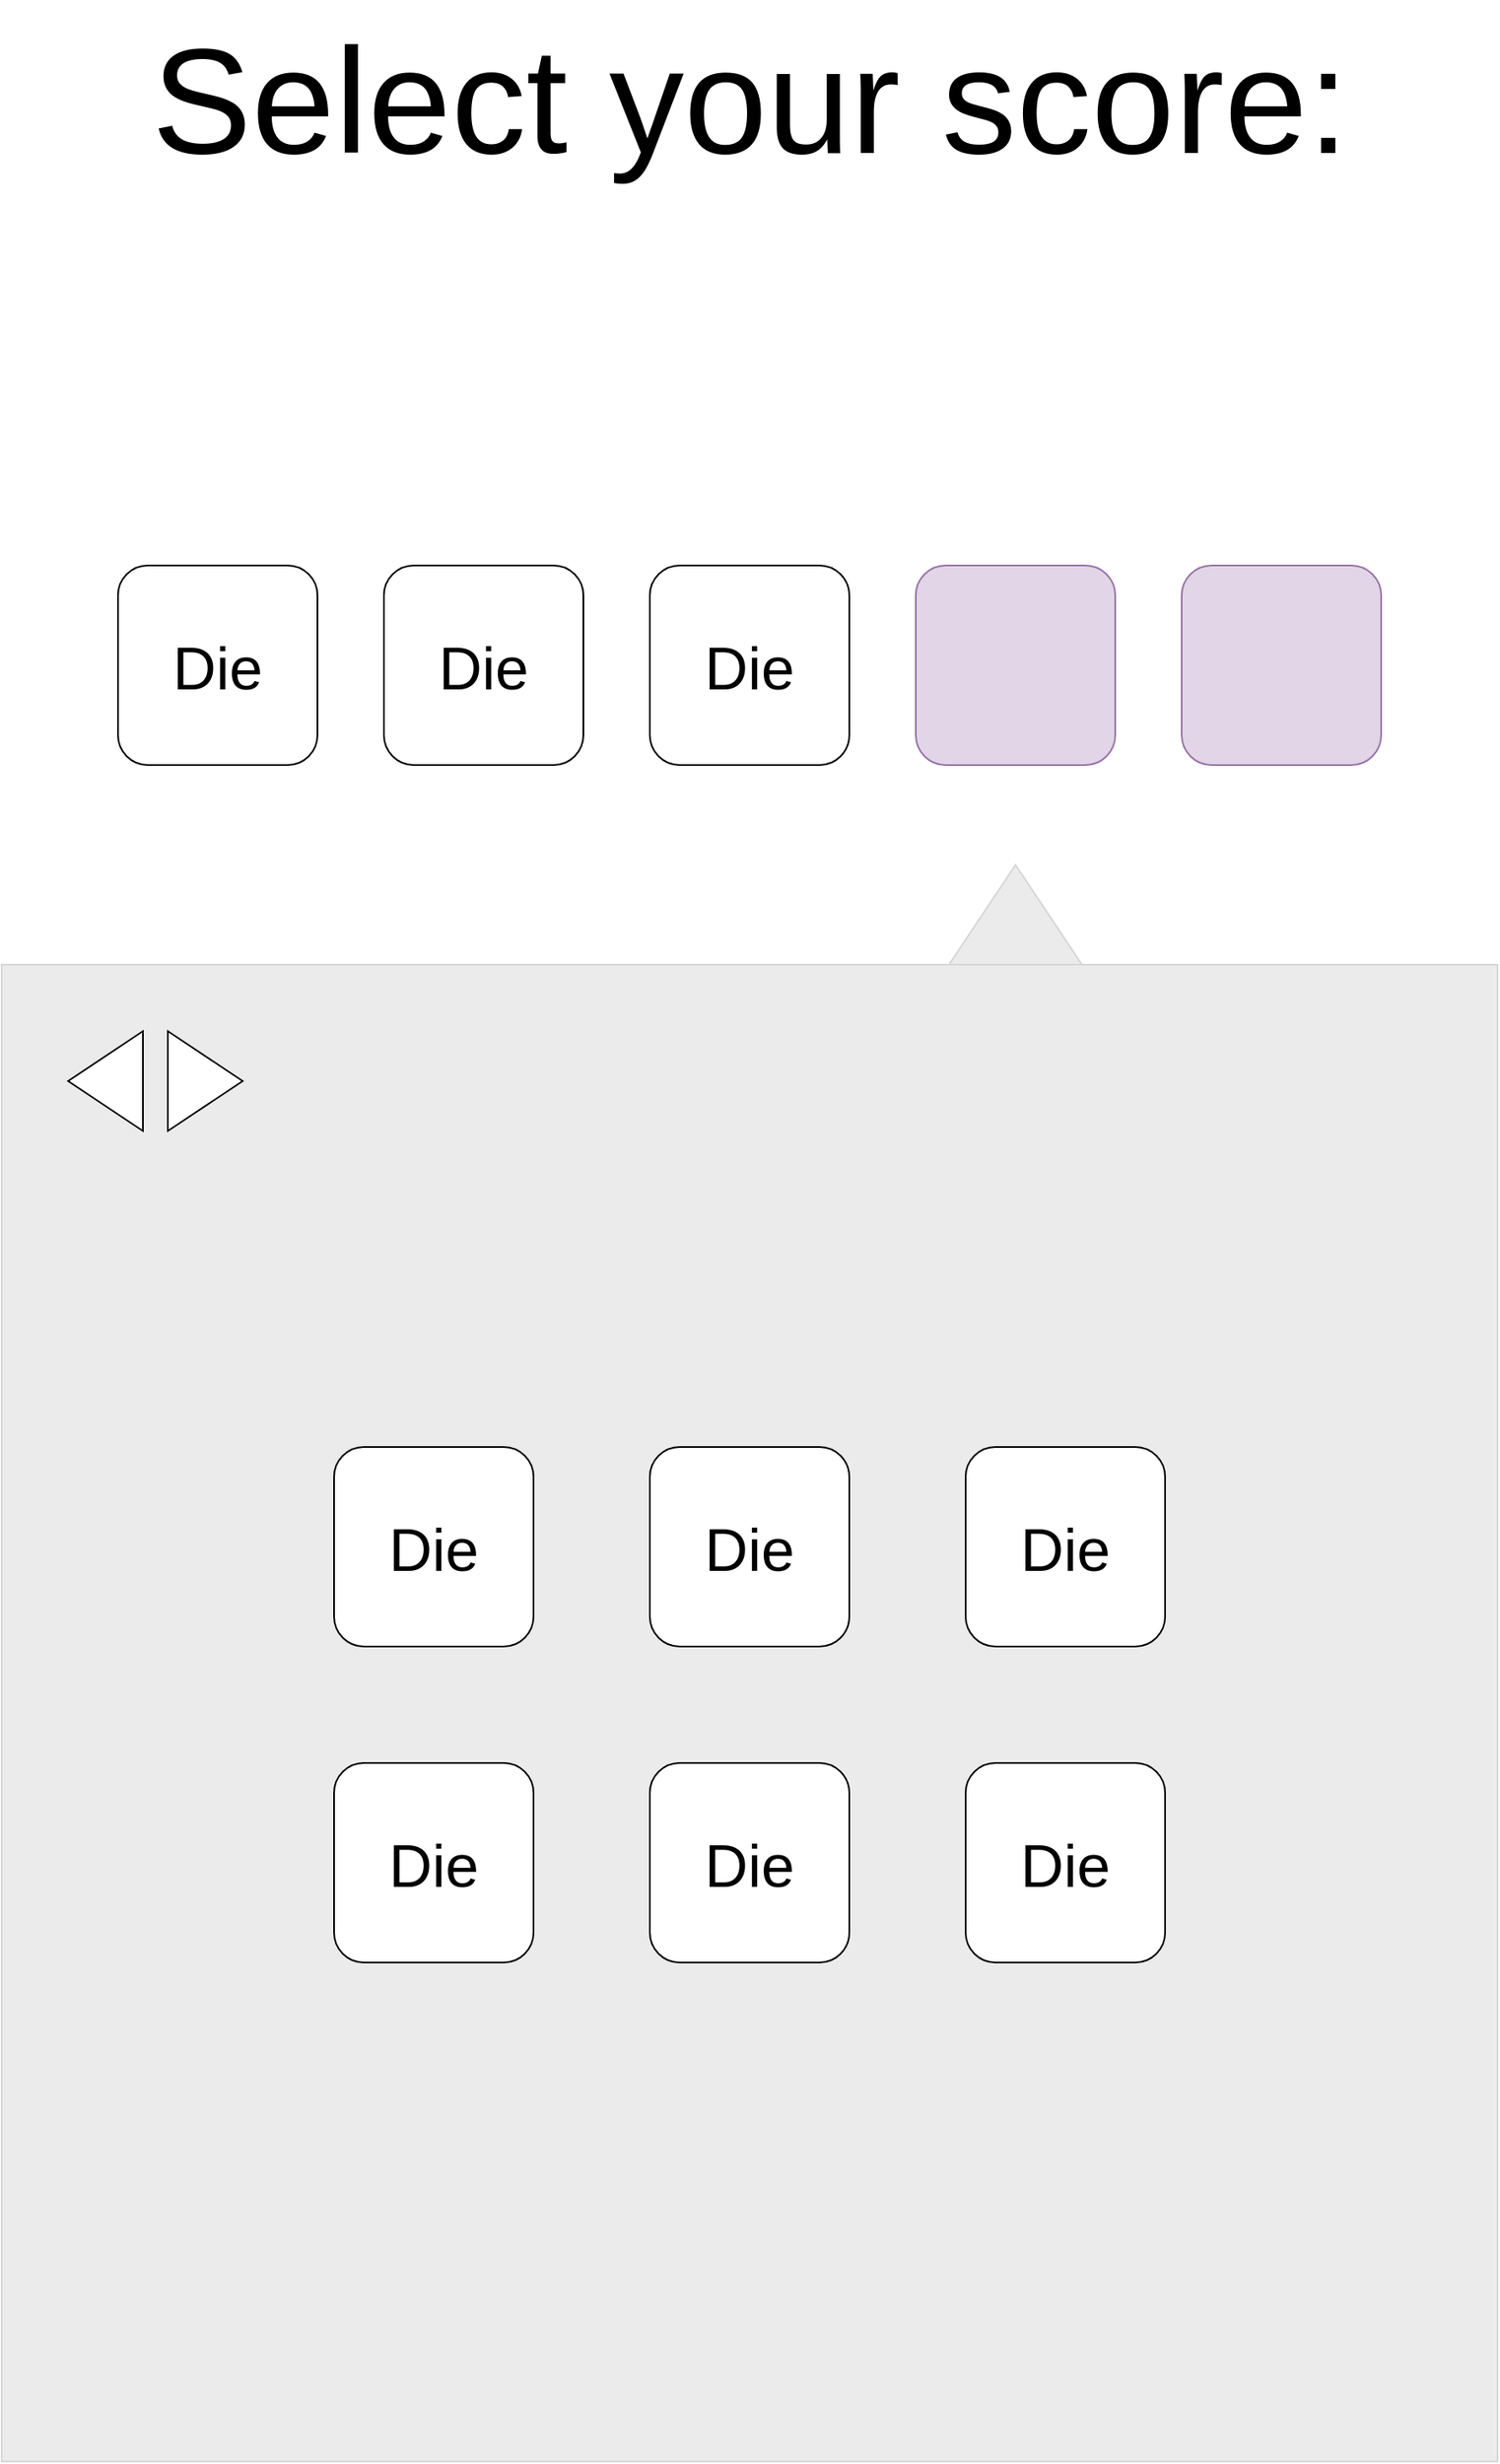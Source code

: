 <mxfile version="20.8.5" type="device"><diagram name="Page-1" id="f1b7ffb7-ca1e-a977-7cf5-a751b3c06c05"><mxGraphModel dx="2600" dy="1430" grid="1" gridSize="10" guides="0" tooltips="1" connect="1" arrows="1" fold="1" page="1" pageScale="1" pageWidth="900" pageHeight="1600" background="none" math="0" shadow="0"><root><mxCell id="0"/><mxCell id="1" parent="0"/><mxCell id="EQFMk08FpgPxBPKxZuIU-10" value="" style="whiteSpace=wrap;html=1;aspect=fixed;rounded=0;strokeColor=#D6D6D6;fontSize=90;imageAspect=0;fillColor=#EBEBEB;" vertex="1" parent="1"><mxGeometry y="700" width="900" height="900" as="geometry"/></mxCell><mxCell id="9EzhAz-7k9UwYRMngKZJ-72" value="&lt;font style=&quot;font-size: 90px;&quot;&gt;Select your score:&lt;/font&gt;" style="text;html=1;align=center;verticalAlign=middle;resizable=0;points=[];autosize=1;strokeColor=none;fillColor=none;" parent="1" vertex="1"><mxGeometry x="80" y="120" width="740" height="120" as="geometry"/></mxCell><mxCell id="EQFMk08FpgPxBPKxZuIU-2" value="" style="group" vertex="1" connectable="0" parent="1"><mxGeometry x="70" y="460" width="760" height="120" as="geometry"/></mxCell><mxCell id="9EzhAz-7k9UwYRMngKZJ-61" value="Die" style="text;spacingTop=-5;align=center;verticalAlign=middle;fontSize=36;rounded=1;strokeColor=default;" parent="EQFMk08FpgPxBPKxZuIU-2" vertex="1"><mxGeometry width="120" height="120" as="geometry"/></mxCell><mxCell id="9EzhAz-7k9UwYRMngKZJ-68" value="Die" style="text;spacingTop=-5;align=center;verticalAlign=middle;fontSize=36;rounded=1;strokeColor=default;" parent="EQFMk08FpgPxBPKxZuIU-2" vertex="1"><mxGeometry x="160" width="120" height="120" as="geometry"/></mxCell><mxCell id="9EzhAz-7k9UwYRMngKZJ-69" value="Die" style="text;spacingTop=-5;align=center;verticalAlign=middle;fontSize=36;rounded=1;strokeColor=default;" parent="EQFMk08FpgPxBPKxZuIU-2" vertex="1"><mxGeometry x="320" width="120" height="120" as="geometry"/></mxCell><mxCell id="9EzhAz-7k9UwYRMngKZJ-64" value="" style="text;spacingTop=-5;align=center;verticalAlign=middle;fontSize=36;strokeColor=#9673a6;rounded=1;fillColor=#e1d5e7;" parent="EQFMk08FpgPxBPKxZuIU-2" vertex="1"><mxGeometry x="480" width="120" height="120" as="geometry"/></mxCell><mxCell id="9EzhAz-7k9UwYRMngKZJ-70" value="" style="text;spacingTop=-5;align=center;verticalAlign=middle;fontSize=36;strokeColor=#9673a6;rounded=1;fillColor=#e1d5e7;" parent="EQFMk08FpgPxBPKxZuIU-2" vertex="1"><mxGeometry x="640" width="120" height="120" as="geometry"/></mxCell><mxCell id="EQFMk08FpgPxBPKxZuIU-3" value="Die" style="text;spacingTop=-5;align=center;verticalAlign=middle;fontSize=36;rounded=1;strokeColor=default;fillColor=default;" vertex="1" parent="1"><mxGeometry x="200" y="990" width="120" height="120" as="geometry"/></mxCell><mxCell id="EQFMk08FpgPxBPKxZuIU-4" value="Die" style="text;spacingTop=-5;align=center;verticalAlign=middle;fontSize=36;rounded=1;strokeColor=default;fillColor=default;" vertex="1" parent="1"><mxGeometry x="390" y="990" width="120" height="120" as="geometry"/></mxCell><mxCell id="EQFMk08FpgPxBPKxZuIU-5" value="Die" style="text;spacingTop=-5;align=center;verticalAlign=middle;fontSize=36;rounded=1;strokeColor=default;fillColor=default;" vertex="1" parent="1"><mxGeometry x="580" y="990" width="120" height="120" as="geometry"/></mxCell><mxCell id="EQFMk08FpgPxBPKxZuIU-6" value="Die" style="text;spacingTop=-5;align=center;verticalAlign=middle;fontSize=36;rounded=1;strokeColor=default;fillColor=default;" vertex="1" parent="1"><mxGeometry x="200" y="1180" width="120" height="120" as="geometry"/></mxCell><mxCell id="EQFMk08FpgPxBPKxZuIU-7" value="Die" style="text;spacingTop=-5;align=center;verticalAlign=middle;fontSize=36;rounded=1;strokeColor=default;fillColor=default;" vertex="1" parent="1"><mxGeometry x="390" y="1180" width="120" height="120" as="geometry"/></mxCell><mxCell id="EQFMk08FpgPxBPKxZuIU-8" value="Die" style="text;spacingTop=-5;align=center;verticalAlign=middle;fontSize=36;rounded=1;strokeColor=default;fillColor=default;" vertex="1" parent="1"><mxGeometry x="580" y="1180" width="120" height="120" as="geometry"/></mxCell><mxCell id="EQFMk08FpgPxBPKxZuIU-9" value="" style="triangle;whiteSpace=wrap;html=1;rounded=0;strokeColor=#D6D6D6;fontSize=90;rotation=-90;fillColor=#EBEBEB;" vertex="1" parent="1"><mxGeometry x="580" y="630" width="60" height="80" as="geometry"/></mxCell><mxCell id="EQFMk08FpgPxBPKxZuIU-13" value="" style="group" vertex="1" connectable="0" parent="1"><mxGeometry x="40" y="740" width="105" height="60" as="geometry"/></mxCell><mxCell id="EQFMk08FpgPxBPKxZuIU-11" value="" style="triangle;whiteSpace=wrap;html=1;rounded=0;fontSize=90;" vertex="1" parent="EQFMk08FpgPxBPKxZuIU-13"><mxGeometry x="60" width="45" height="60" as="geometry"/></mxCell><mxCell id="EQFMk08FpgPxBPKxZuIU-12" value="" style="triangle;whiteSpace=wrap;html=1;rounded=0;fontSize=90;rotation=-180;" vertex="1" parent="EQFMk08FpgPxBPKxZuIU-13"><mxGeometry x="2.665e-15" width="45" height="60" as="geometry"/></mxCell></root></mxGraphModel></diagram></mxfile>